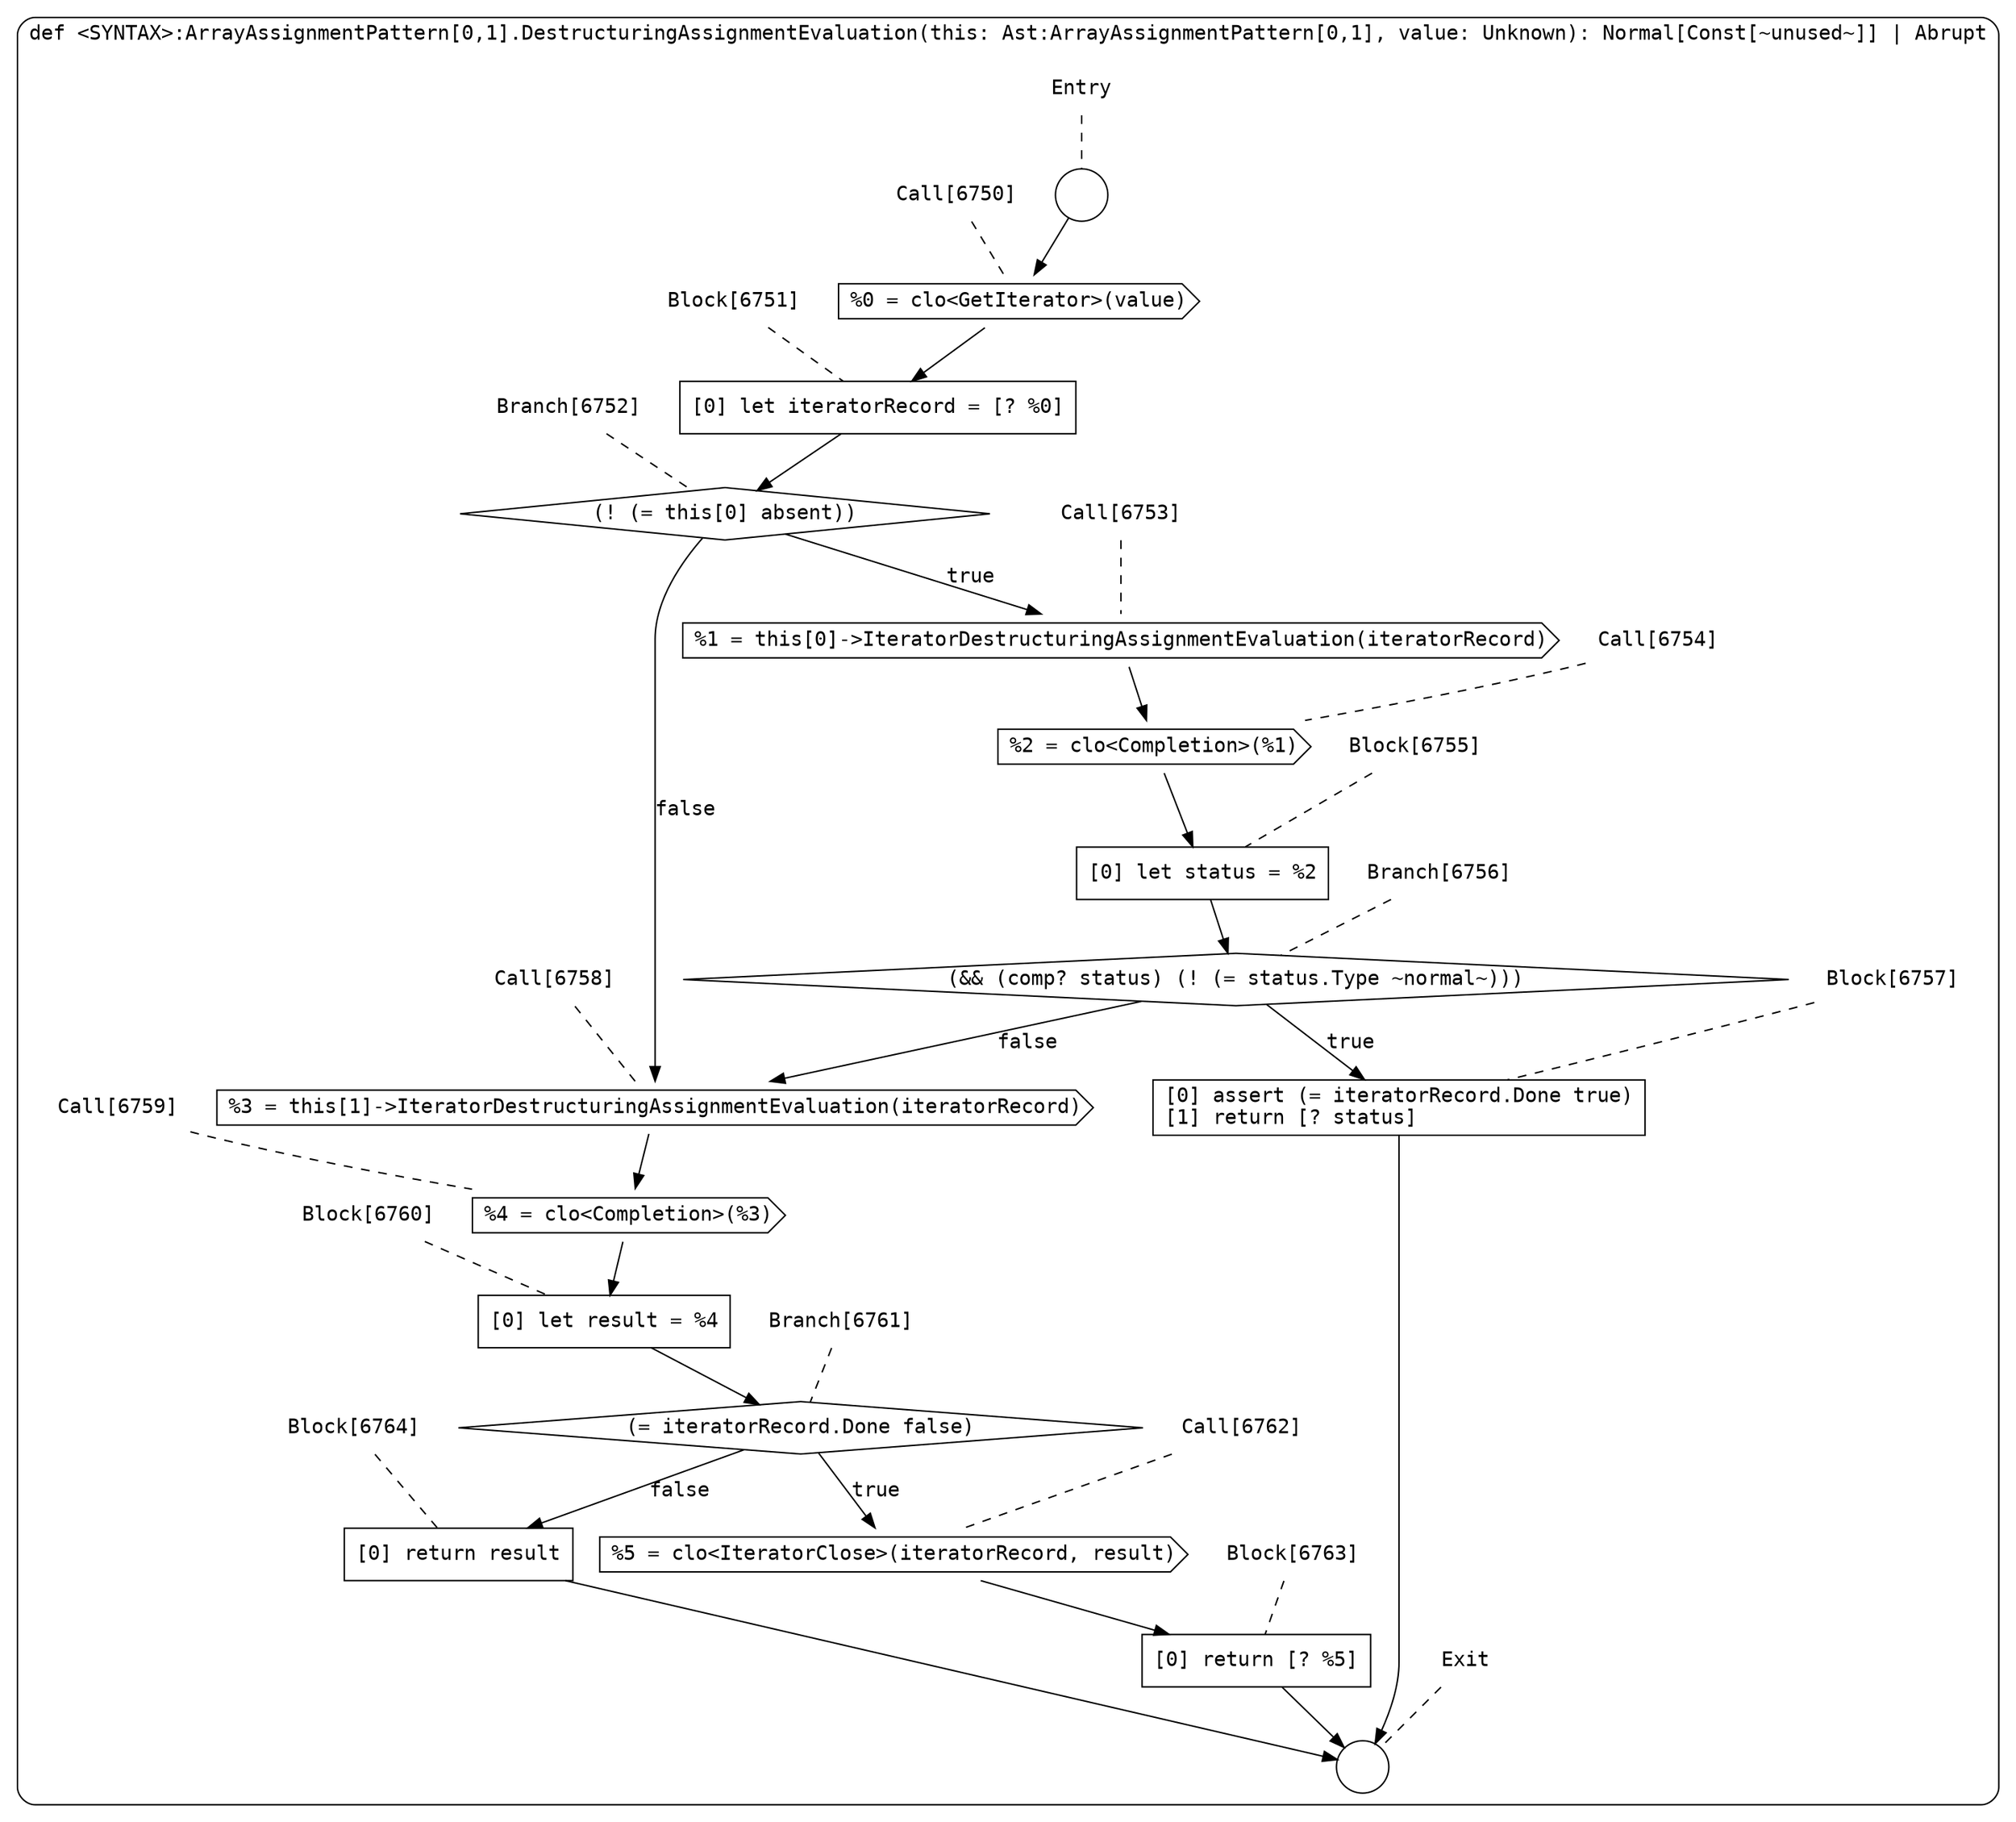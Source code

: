 digraph {
  graph [fontname = "Consolas"]
  node [fontname = "Consolas"]
  edge [fontname = "Consolas"]
  subgraph cluster1352 {
    label = "def <SYNTAX>:ArrayAssignmentPattern[0,1].DestructuringAssignmentEvaluation(this: Ast:ArrayAssignmentPattern[0,1], value: Unknown): Normal[Const[~unused~]] | Abrupt"
    style = rounded
    cluster1352_entry_name [shape=none, label=<<font color="black">Entry</font>>]
    cluster1352_entry_name -> cluster1352_entry [arrowhead=none, color="black", style=dashed]
    cluster1352_entry [shape=circle label=" " color="black" fillcolor="white" style=filled]
    cluster1352_entry -> node6750 [color="black"]
    cluster1352_exit_name [shape=none, label=<<font color="black">Exit</font>>]
    cluster1352_exit_name -> cluster1352_exit [arrowhead=none, color="black", style=dashed]
    cluster1352_exit [shape=circle label=" " color="black" fillcolor="white" style=filled]
    node6750_name [shape=none, label=<<font color="black">Call[6750]</font>>]
    node6750_name -> node6750 [arrowhead=none, color="black", style=dashed]
    node6750 [shape=cds, label=<<font color="black">%0 = clo&lt;GetIterator&gt;(value)</font>> color="black" fillcolor="white", style=filled]
    node6750 -> node6751 [color="black"]
    node6751_name [shape=none, label=<<font color="black">Block[6751]</font>>]
    node6751_name -> node6751 [arrowhead=none, color="black", style=dashed]
    node6751 [shape=box, label=<<font color="black">[0] let iteratorRecord = [? %0]<BR ALIGN="LEFT"/></font>> color="black" fillcolor="white", style=filled]
    node6751 -> node6752 [color="black"]
    node6752_name [shape=none, label=<<font color="black">Branch[6752]</font>>]
    node6752_name -> node6752 [arrowhead=none, color="black", style=dashed]
    node6752 [shape=diamond, label=<<font color="black">(! (= this[0] absent))</font>> color="black" fillcolor="white", style=filled]
    node6752 -> node6753 [label=<<font color="black">true</font>> color="black"]
    node6752 -> node6758 [label=<<font color="black">false</font>> color="black"]
    node6753_name [shape=none, label=<<font color="black">Call[6753]</font>>]
    node6753_name -> node6753 [arrowhead=none, color="black", style=dashed]
    node6753 [shape=cds, label=<<font color="black">%1 = this[0]-&gt;IteratorDestructuringAssignmentEvaluation(iteratorRecord)</font>> color="black" fillcolor="white", style=filled]
    node6753 -> node6754 [color="black"]
    node6758_name [shape=none, label=<<font color="black">Call[6758]</font>>]
    node6758_name -> node6758 [arrowhead=none, color="black", style=dashed]
    node6758 [shape=cds, label=<<font color="black">%3 = this[1]-&gt;IteratorDestructuringAssignmentEvaluation(iteratorRecord)</font>> color="black" fillcolor="white", style=filled]
    node6758 -> node6759 [color="black"]
    node6754_name [shape=none, label=<<font color="black">Call[6754]</font>>]
    node6754_name -> node6754 [arrowhead=none, color="black", style=dashed]
    node6754 [shape=cds, label=<<font color="black">%2 = clo&lt;Completion&gt;(%1)</font>> color="black" fillcolor="white", style=filled]
    node6754 -> node6755 [color="black"]
    node6759_name [shape=none, label=<<font color="black">Call[6759]</font>>]
    node6759_name -> node6759 [arrowhead=none, color="black", style=dashed]
    node6759 [shape=cds, label=<<font color="black">%4 = clo&lt;Completion&gt;(%3)</font>> color="black" fillcolor="white", style=filled]
    node6759 -> node6760 [color="black"]
    node6755_name [shape=none, label=<<font color="black">Block[6755]</font>>]
    node6755_name -> node6755 [arrowhead=none, color="black", style=dashed]
    node6755 [shape=box, label=<<font color="black">[0] let status = %2<BR ALIGN="LEFT"/></font>> color="black" fillcolor="white", style=filled]
    node6755 -> node6756 [color="black"]
    node6760_name [shape=none, label=<<font color="black">Block[6760]</font>>]
    node6760_name -> node6760 [arrowhead=none, color="black", style=dashed]
    node6760 [shape=box, label=<<font color="black">[0] let result = %4<BR ALIGN="LEFT"/></font>> color="black" fillcolor="white", style=filled]
    node6760 -> node6761 [color="black"]
    node6756_name [shape=none, label=<<font color="black">Branch[6756]</font>>]
    node6756_name -> node6756 [arrowhead=none, color="black", style=dashed]
    node6756 [shape=diamond, label=<<font color="black">(&amp;&amp; (comp? status) (! (= status.Type ~normal~)))</font>> color="black" fillcolor="white", style=filled]
    node6756 -> node6757 [label=<<font color="black">true</font>> color="black"]
    node6756 -> node6758 [label=<<font color="black">false</font>> color="black"]
    node6761_name [shape=none, label=<<font color="black">Branch[6761]</font>>]
    node6761_name -> node6761 [arrowhead=none, color="black", style=dashed]
    node6761 [shape=diamond, label=<<font color="black">(= iteratorRecord.Done false)</font>> color="black" fillcolor="white", style=filled]
    node6761 -> node6762 [label=<<font color="black">true</font>> color="black"]
    node6761 -> node6764 [label=<<font color="black">false</font>> color="black"]
    node6757_name [shape=none, label=<<font color="black">Block[6757]</font>>]
    node6757_name -> node6757 [arrowhead=none, color="black", style=dashed]
    node6757 [shape=box, label=<<font color="black">[0] assert (= iteratorRecord.Done true)<BR ALIGN="LEFT"/>[1] return [? status]<BR ALIGN="LEFT"/></font>> color="black" fillcolor="white", style=filled]
    node6757 -> cluster1352_exit [color="black"]
    node6762_name [shape=none, label=<<font color="black">Call[6762]</font>>]
    node6762_name -> node6762 [arrowhead=none, color="black", style=dashed]
    node6762 [shape=cds, label=<<font color="black">%5 = clo&lt;IteratorClose&gt;(iteratorRecord, result)</font>> color="black" fillcolor="white", style=filled]
    node6762 -> node6763 [color="black"]
    node6764_name [shape=none, label=<<font color="black">Block[6764]</font>>]
    node6764_name -> node6764 [arrowhead=none, color="black", style=dashed]
    node6764 [shape=box, label=<<font color="black">[0] return result<BR ALIGN="LEFT"/></font>> color="black" fillcolor="white", style=filled]
    node6764 -> cluster1352_exit [color="black"]
    node6763_name [shape=none, label=<<font color="black">Block[6763]</font>>]
    node6763_name -> node6763 [arrowhead=none, color="black", style=dashed]
    node6763 [shape=box, label=<<font color="black">[0] return [? %5]<BR ALIGN="LEFT"/></font>> color="black" fillcolor="white", style=filled]
    node6763 -> cluster1352_exit [color="black"]
  }
}
